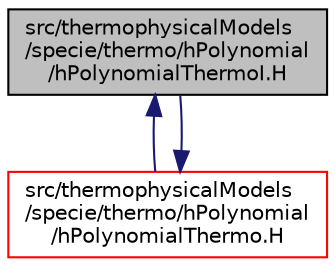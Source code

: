 digraph "src/thermophysicalModels/specie/thermo/hPolynomial/hPolynomialThermoI.H"
{
  bgcolor="transparent";
  edge [fontname="Helvetica",fontsize="10",labelfontname="Helvetica",labelfontsize="10"];
  node [fontname="Helvetica",fontsize="10",shape=record];
  Node55 [label="src/thermophysicalModels\l/specie/thermo/hPolynomial\l/hPolynomialThermoI.H",height=0.2,width=0.4,color="black", fillcolor="grey75", style="filled", fontcolor="black"];
  Node55 -> Node56 [dir="back",color="midnightblue",fontsize="10",style="solid",fontname="Helvetica"];
  Node56 [label="src/thermophysicalModels\l/specie/thermo/hPolynomial\l/hPolynomialThermo.H",height=0.2,width=0.4,color="red",URL="$a17099.html"];
  Node56 -> Node55 [dir="back",color="midnightblue",fontsize="10",style="solid",fontname="Helvetica"];
}
